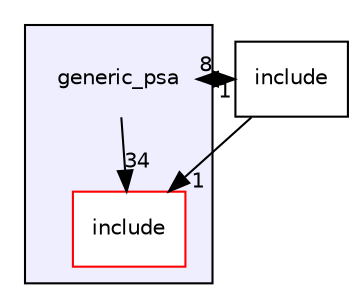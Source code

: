 digraph "generic_psa" {
  compound=true
  node [ fontsize="10", fontname="Helvetica"];
  edge [ labelfontsize="10", labelfontname="Helvetica"];
  subgraph clusterdir_2ebe51030033e2c2ea1784a1e8217899 {
    graph [ bgcolor="#eeeeff", pencolor="black", label="" URL="dir_2ebe51030033e2c2ea1784a1e8217899.html"];
    dir_2ebe51030033e2c2ea1784a1e8217899 [shape=plaintext label="generic_psa"];
    dir_387ca30099ce5e33d3223324d6ac0923 [shape=box label="include" color="red" fillcolor="white" style="filled" URL="dir_387ca30099ce5e33d3223324d6ac0923.html"];
  }
  dir_d44c64559bbebec7f509842c48db8b23 [shape=box label="include" URL="dir_d44c64559bbebec7f509842c48db8b23.html"];
  dir_2ebe51030033e2c2ea1784a1e8217899->dir_387ca30099ce5e33d3223324d6ac0923 [headlabel="34", labeldistance=1.5 headhref="dir_000000_000001.html"];
  dir_2ebe51030033e2c2ea1784a1e8217899->dir_d44c64559bbebec7f509842c48db8b23 [headlabel="8", labeldistance=1.5 headhref="dir_000000_000006.html"];
  dir_d44c64559bbebec7f509842c48db8b23->dir_387ca30099ce5e33d3223324d6ac0923 [headlabel="1", labeldistance=1.5 headhref="dir_000006_000001.html"];
  dir_d44c64559bbebec7f509842c48db8b23->dir_2ebe51030033e2c2ea1784a1e8217899 [headlabel="1", labeldistance=1.5 headhref="dir_000006_000000.html"];
}
